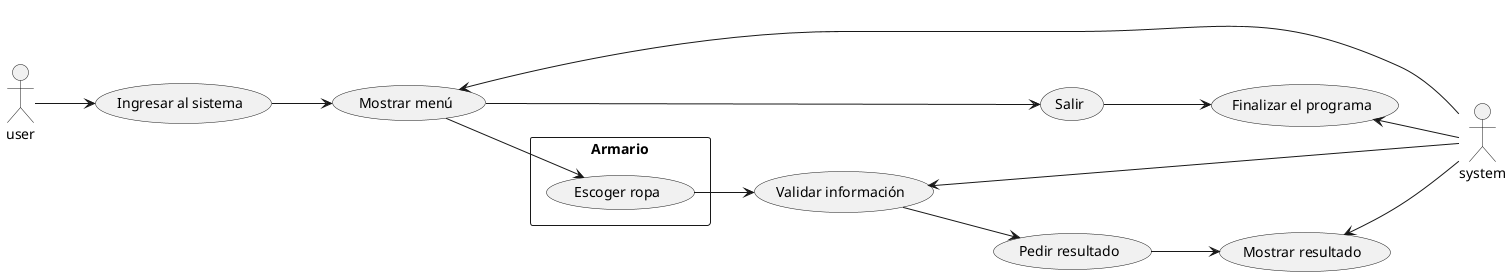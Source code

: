 @startuml

left to right direction

actor user as us
actor system as sys


rectangle Armario{
    usecase "Escoger ropa" as UC2
}

    usecase "Ingresar al sistema" as UC1
    usecase "Validar información" as UC4
    usecase "Mostrar resultado" as UC5
    usecase "Salir" as UC6
    usecase "Mostrar menú" as UC7
    usecase "Pedir resultado" as UC8
    usecase "Finalizar el programa" as UC9
    

us --> UC1

UC1 --> UC7
UC7 <-- sys

UC7 --> UC2
UC7 --> UC6

UC6--> UC9
UC9 <-- sys

UC2 --> UC4


UC4 <-- sys
UC4 --> UC8

UC8 --> UC5

UC5 <-- sys




@enduml
